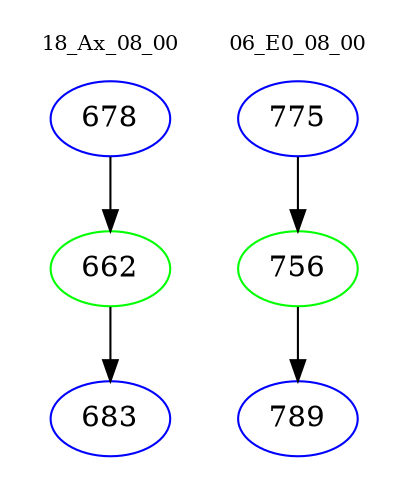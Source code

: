 digraph{
subgraph cluster_0 {
color = white
label = "18_Ax_08_00";
fontsize=10;
T0_678 [label="678", color="blue"]
T0_678 -> T0_662 [color="black"]
T0_662 [label="662", color="green"]
T0_662 -> T0_683 [color="black"]
T0_683 [label="683", color="blue"]
}
subgraph cluster_1 {
color = white
label = "06_E0_08_00";
fontsize=10;
T1_775 [label="775", color="blue"]
T1_775 -> T1_756 [color="black"]
T1_756 [label="756", color="green"]
T1_756 -> T1_789 [color="black"]
T1_789 [label="789", color="blue"]
}
}
